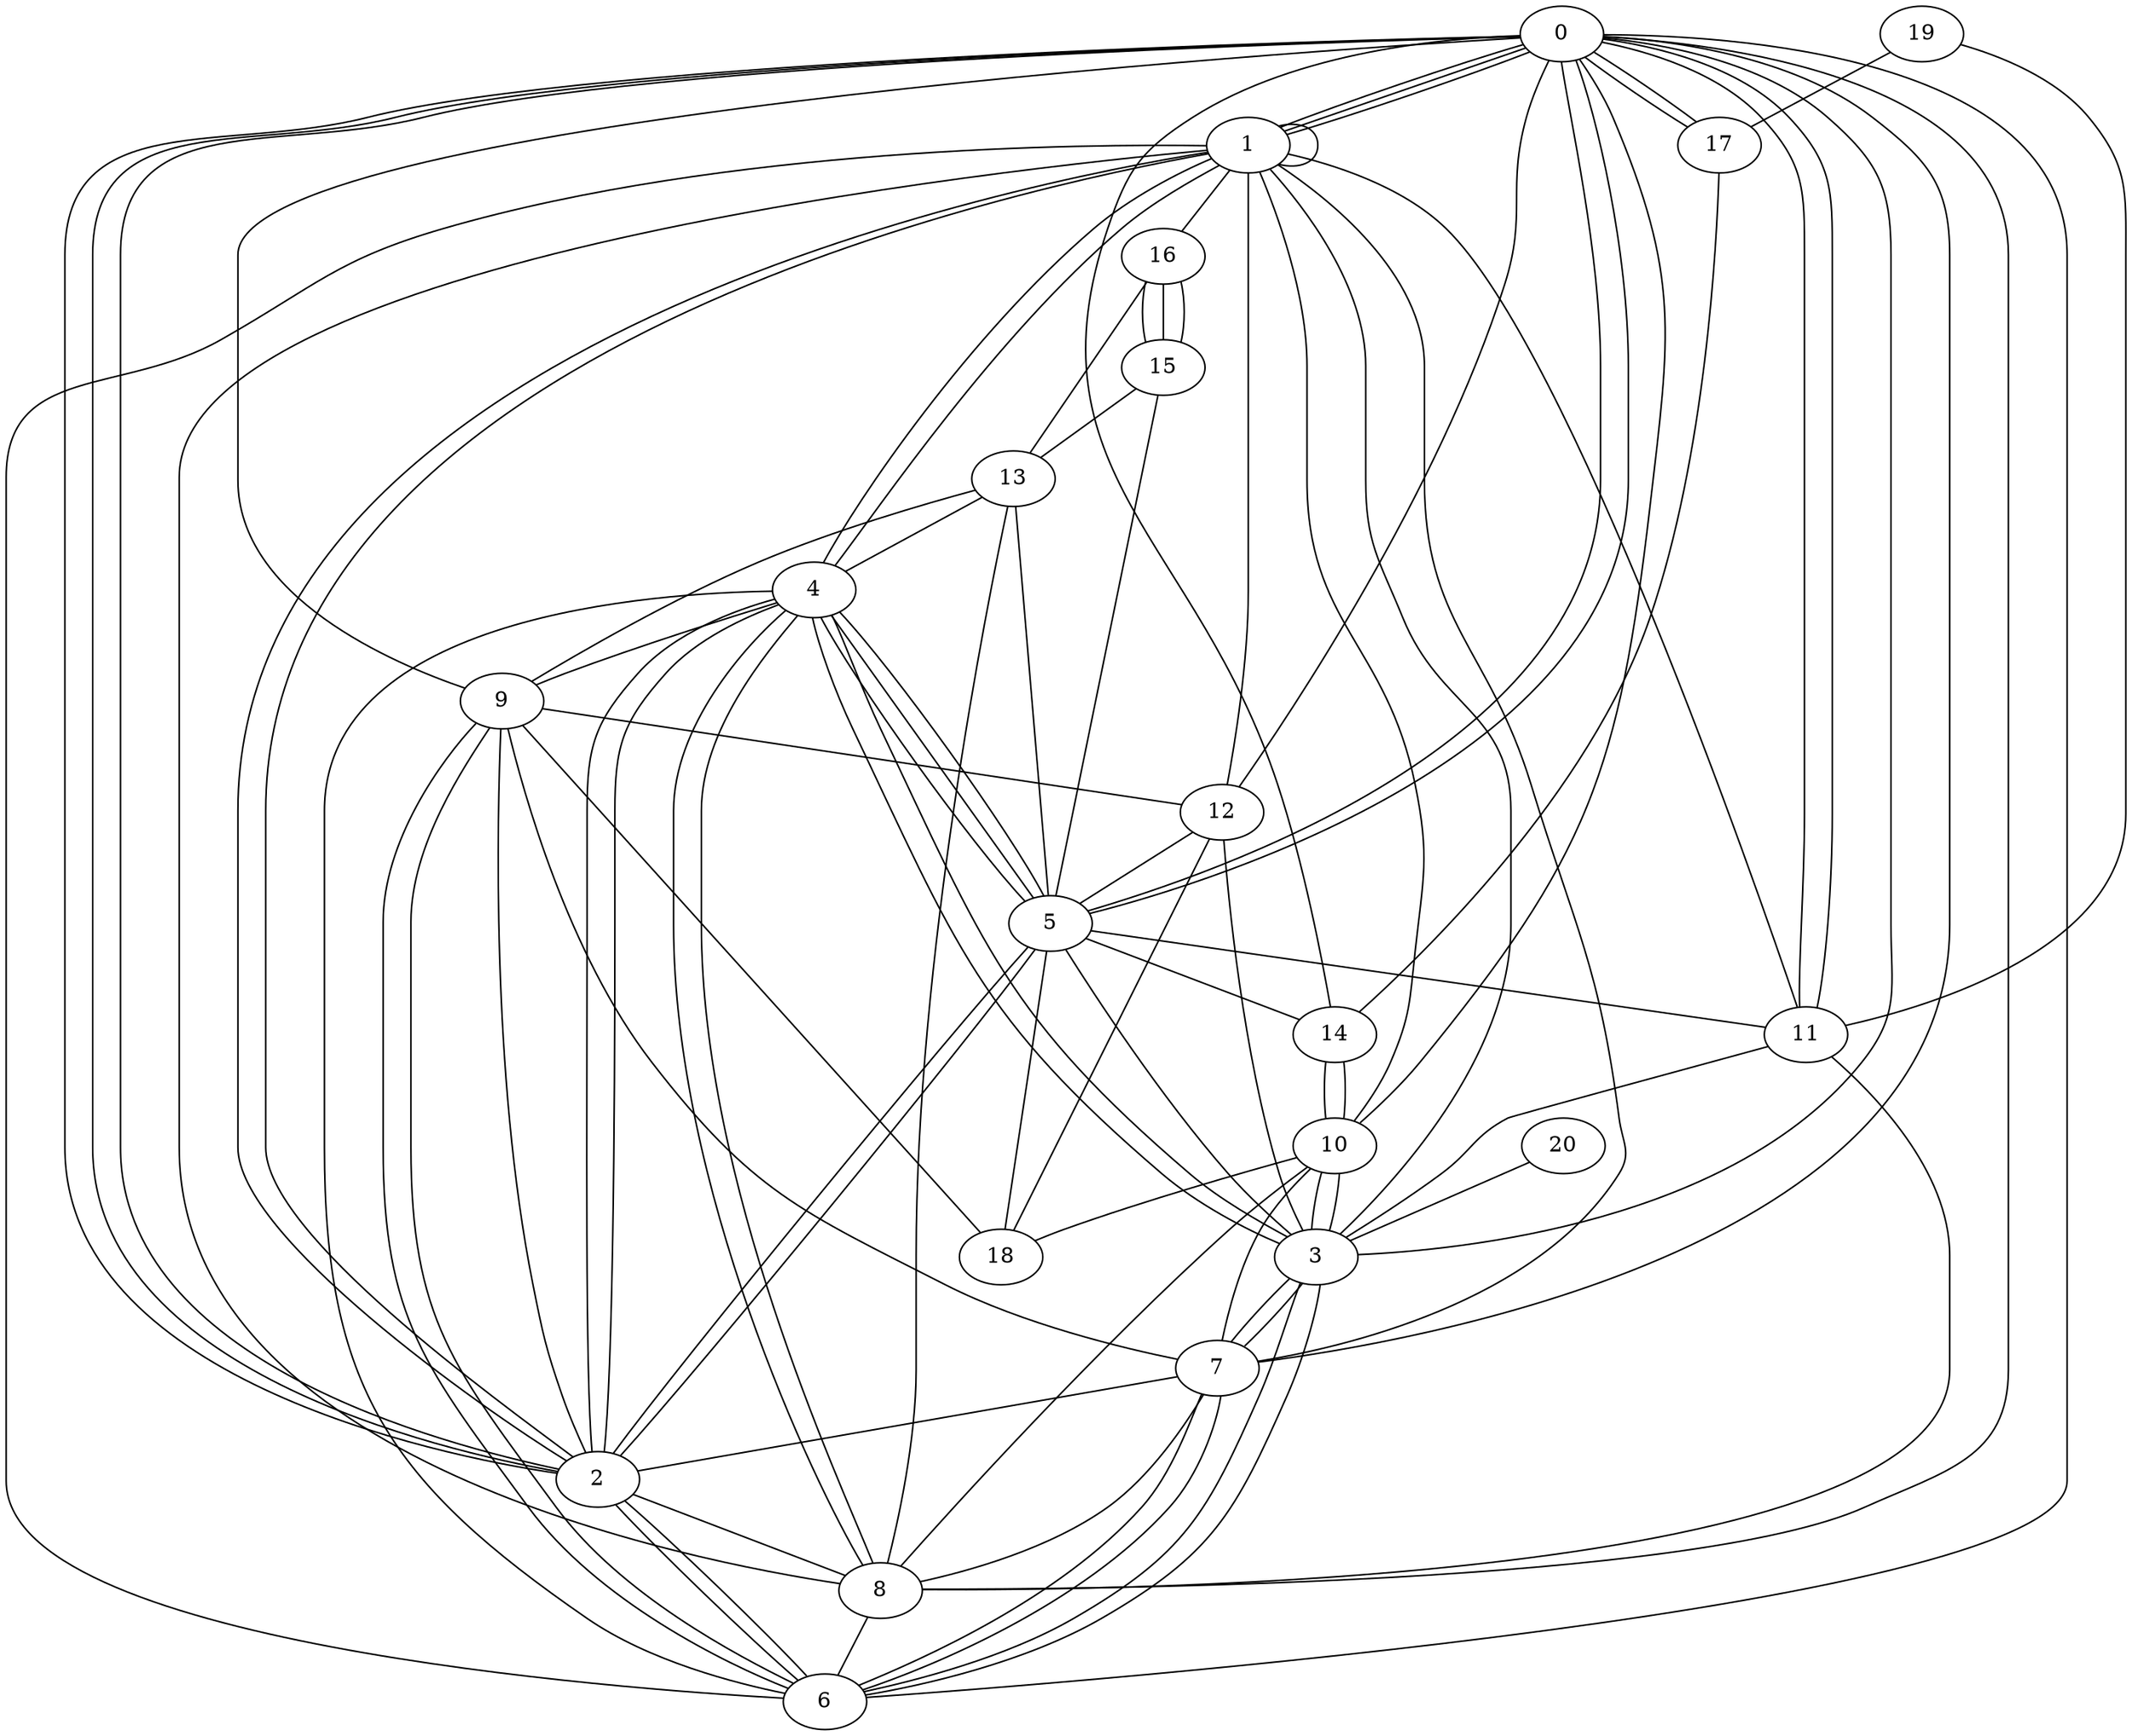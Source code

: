 graph G {
0;
1;
2;
3;
4;
5;
6;
7;
8;
9;
10;
11;
12;
13;
14;
15;
16;
17;
18;
19;
20;
0--17 ;
2--9 ;
6--9 ;
10--1 ;
7--9 ;
6--2 ;
5--0 ;
11--8 ;
5--15 ;
15--16 ;
7--8 ;
12--5 ;
17--14 ;
10--18 ;
5--2 ;
3--12 ;
5--11 ;
12--1 ;
3--7 ;
2--4 ;
20--3 ;
1--2 ;
10--8 ;
0--1 ;
12--0 ;
3--10 ;
4--9 ;
1--0 ;
1--7 ;
0--17 ;
5--3 ;
1--3 ;
4--8 ;
2--0 ;
1--16 ;
0--2 ;
1--4 ;
4--2 ;
5--4 ;
19--11 ;
7--2 ;
10--14 ;
3--0 ;
0--2 ;
10--7 ;
6--3 ;
1--0 ;
0--11 ;
18--12 ;
6--9 ;
5--0 ;
19--17 ;
16--15 ;
13--9 ;
0--11 ;
11--3 ;
8--6 ;
18--9 ;
1--8 ;
9--12 ;
6--3 ;
13--8 ;
5--14 ;
15--13 ;
4--6 ;
4--1 ;
2--5 ;
3--4 ;
10--3 ;
5--13 ;
4--3 ;
6--2 ;
6--7 ;
14--10 ;
1--2 ;
13--4 ;
0--10 ;
0--9 ;
4--5 ;
4--8 ;
0--6 ;
1--11 ;
8--0 ;
1--6 ;
7--3 ;
16--15 ;
7--6 ;
2--8 ;
0--7 ;
4--5 ;
1--1 ;
13--16 ;
18--5 ;
0--14 ;
}
